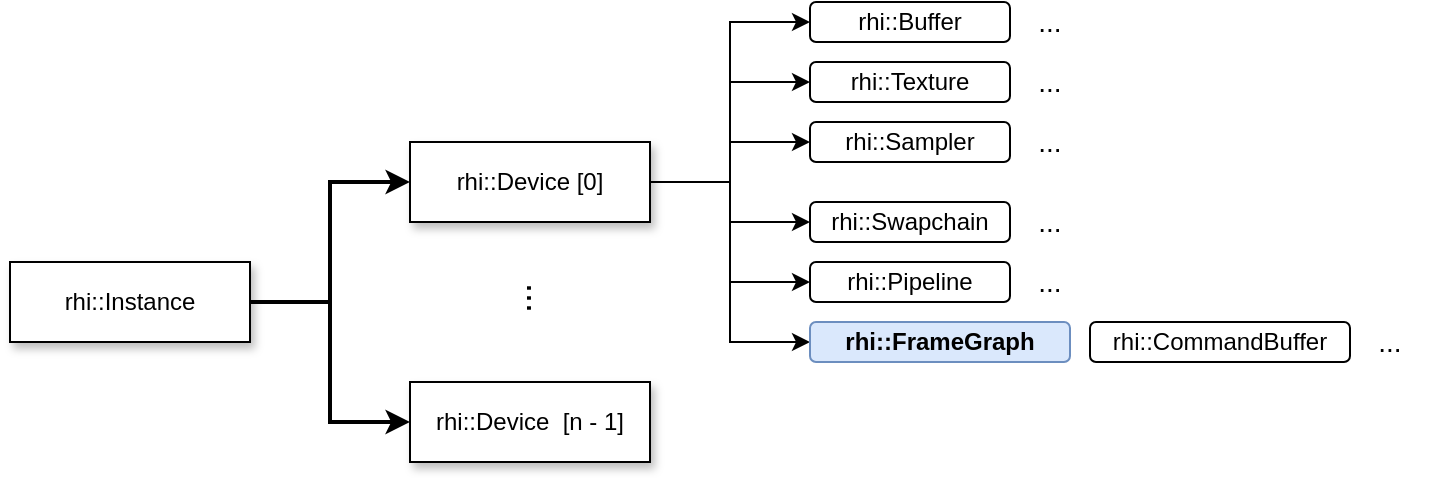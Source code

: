 <mxfile version="24.4.8" type="device" pages="3">
  <diagram name="Page-1" id="PhsYlqNNp8KL1j1fjAch">
    <mxGraphModel dx="1313" dy="563" grid="1" gridSize="10" guides="1" tooltips="1" connect="1" arrows="1" fold="1" page="1" pageScale="1" pageWidth="1100" pageHeight="850" math="0" shadow="0">
      <root>
        <mxCell id="0" />
        <mxCell id="1" parent="0" />
        <mxCell id="hc_kxFIJCYGyi10B1ufG-4" style="edgeStyle=orthogonalEdgeStyle;rounded=0;orthogonalLoop=1;jettySize=auto;html=1;exitX=1;exitY=0.5;exitDx=0;exitDy=0;entryX=0;entryY=0.5;entryDx=0;entryDy=0;strokeWidth=2;fontFamily=Helvetica;" parent="1" source="hc_kxFIJCYGyi10B1ufG-1" target="hc_kxFIJCYGyi10B1ufG-2" edge="1">
          <mxGeometry relative="1" as="geometry" />
        </mxCell>
        <mxCell id="hc_kxFIJCYGyi10B1ufG-5" style="edgeStyle=orthogonalEdgeStyle;rounded=0;orthogonalLoop=1;jettySize=auto;html=1;exitX=1;exitY=0.5;exitDx=0;exitDy=0;entryX=0;entryY=0.5;entryDx=0;entryDy=0;strokeWidth=2;fontFamily=Helvetica;" parent="1" source="hc_kxFIJCYGyi10B1ufG-1" target="hc_kxFIJCYGyi10B1ufG-3" edge="1">
          <mxGeometry relative="1" as="geometry" />
        </mxCell>
        <mxCell id="hc_kxFIJCYGyi10B1ufG-1" value="rhi::Instance" style="rounded=0;whiteSpace=wrap;html=1;fontFamily=Helvetica;shadow=1;" parent="1" vertex="1">
          <mxGeometry x="40" y="200" width="120" height="40" as="geometry" />
        </mxCell>
        <mxCell id="hc_kxFIJCYGyi10B1ufG-18" style="edgeStyle=orthogonalEdgeStyle;rounded=0;orthogonalLoop=1;jettySize=auto;html=1;exitX=1;exitY=0.5;exitDx=0;exitDy=0;entryX=0;entryY=0.5;entryDx=0;entryDy=0;fontFamily=Helvetica;" parent="1" source="hc_kxFIJCYGyi10B1ufG-2" target="hc_kxFIJCYGyi10B1ufG-10" edge="1">
          <mxGeometry relative="1" as="geometry" />
        </mxCell>
        <mxCell id="hc_kxFIJCYGyi10B1ufG-19" style="edgeStyle=orthogonalEdgeStyle;rounded=0;orthogonalLoop=1;jettySize=auto;html=1;exitX=1;exitY=0.5;exitDx=0;exitDy=0;entryX=0;entryY=0.5;entryDx=0;entryDy=0;fontFamily=Helvetica;" parent="1" source="hc_kxFIJCYGyi10B1ufG-2" target="hc_kxFIJCYGyi10B1ufG-12" edge="1">
          <mxGeometry relative="1" as="geometry" />
        </mxCell>
        <mxCell id="hc_kxFIJCYGyi10B1ufG-20" style="edgeStyle=orthogonalEdgeStyle;rounded=0;orthogonalLoop=1;jettySize=auto;html=1;exitX=1;exitY=0.5;exitDx=0;exitDy=0;entryX=0;entryY=0.5;entryDx=0;entryDy=0;fontFamily=Helvetica;" parent="1" source="hc_kxFIJCYGyi10B1ufG-2" target="hc_kxFIJCYGyi10B1ufG-14" edge="1">
          <mxGeometry relative="1" as="geometry" />
        </mxCell>
        <mxCell id="hc_kxFIJCYGyi10B1ufG-21" style="edgeStyle=orthogonalEdgeStyle;rounded=0;orthogonalLoop=1;jettySize=auto;html=1;exitX=1;exitY=0.5;exitDx=0;exitDy=0;entryX=0;entryY=0.5;entryDx=0;entryDy=0;fontFamily=Helvetica;" parent="1" source="hc_kxFIJCYGyi10B1ufG-2" target="hc_kxFIJCYGyi10B1ufG-15" edge="1">
          <mxGeometry relative="1" as="geometry" />
        </mxCell>
        <mxCell id="hc_kxFIJCYGyi10B1ufG-22" style="edgeStyle=orthogonalEdgeStyle;rounded=0;orthogonalLoop=1;jettySize=auto;html=1;exitX=1;exitY=0.5;exitDx=0;exitDy=0;entryX=0;entryY=0.5;entryDx=0;entryDy=0;fontFamily=Helvetica;" parent="1" source="hc_kxFIJCYGyi10B1ufG-2" target="hc_kxFIJCYGyi10B1ufG-13" edge="1">
          <mxGeometry relative="1" as="geometry" />
        </mxCell>
        <mxCell id="hc_kxFIJCYGyi10B1ufG-23" style="edgeStyle=orthogonalEdgeStyle;rounded=0;orthogonalLoop=1;jettySize=auto;html=1;exitX=1;exitY=0.5;exitDx=0;exitDy=0;entryX=0;entryY=0.5;entryDx=0;entryDy=0;fontFamily=Helvetica;" parent="1" source="hc_kxFIJCYGyi10B1ufG-2" target="hc_kxFIJCYGyi10B1ufG-16" edge="1">
          <mxGeometry relative="1" as="geometry" />
        </mxCell>
        <mxCell id="hc_kxFIJCYGyi10B1ufG-2" value="rhi::Device [0]" style="rounded=0;whiteSpace=wrap;html=1;fontFamily=Helvetica;shadow=1;" parent="1" vertex="1">
          <mxGeometry x="240" y="140" width="120" height="40" as="geometry" />
        </mxCell>
        <mxCell id="hc_kxFIJCYGyi10B1ufG-3" value="rhi::Device&amp;nbsp;&amp;nbsp;[n - 1]" style="rounded=0;whiteSpace=wrap;html=1;fontFamily=Helvetica;shadow=1;" parent="1" vertex="1">
          <mxGeometry x="240" y="260" width="120" height="40" as="geometry" />
        </mxCell>
        <mxCell id="hc_kxFIJCYGyi10B1ufG-7" value="&lt;font style=&quot;font-size: 18px;&quot;&gt;...&lt;/font&gt;" style="text;html=1;align=center;verticalAlign=middle;whiteSpace=wrap;rounded=0;fontFamily=Helvetica;fontSize=18;rotation=90;" parent="1" vertex="1">
          <mxGeometry x="282.5" y="207.5" width="45" height="20" as="geometry" />
        </mxCell>
        <mxCell id="hc_kxFIJCYGyi10B1ufG-10" value="&lt;font&gt;rhi::Buffer&lt;/font&gt;" style="rounded=1;whiteSpace=wrap;html=1;fontFamily=Helvetica;align=center;" parent="1" vertex="1">
          <mxGeometry x="440" y="70" width="100" height="20" as="geometry" />
        </mxCell>
        <mxCell id="hc_kxFIJCYGyi10B1ufG-12" value="&lt;font&gt;rhi::Texture&lt;/font&gt;" style="rounded=1;whiteSpace=wrap;html=1;fontFamily=Helvetica;" parent="1" vertex="1">
          <mxGeometry x="440" y="100" width="100" height="20" as="geometry" />
        </mxCell>
        <mxCell id="hc_kxFIJCYGyi10B1ufG-13" value="&lt;font&gt;rhi::Pipeline&lt;/font&gt;" style="rounded=1;whiteSpace=wrap;html=1;fontFamily=Helvetica;" parent="1" vertex="1">
          <mxGeometry x="440" y="200" width="100" height="20" as="geometry" />
        </mxCell>
        <mxCell id="hc_kxFIJCYGyi10B1ufG-14" value="&lt;font&gt;rhi::Sampler&lt;/font&gt;" style="rounded=1;whiteSpace=wrap;html=1;fontFamily=Helvetica;" parent="1" vertex="1">
          <mxGeometry x="440" y="130" width="100" height="20" as="geometry" />
        </mxCell>
        <mxCell id="hc_kxFIJCYGyi10B1ufG-15" value="&lt;font&gt;rhi::Swapchain&lt;/font&gt;" style="rounded=1;whiteSpace=wrap;html=1;fontFamily=Helvetica;" parent="1" vertex="1">
          <mxGeometry x="440" y="170" width="100" height="20" as="geometry" />
        </mxCell>
        <mxCell id="hc_kxFIJCYGyi10B1ufG-16" value="&lt;font&gt;&lt;b&gt;rhi::FrameGraph&lt;/b&gt;&lt;/font&gt;" style="rounded=1;whiteSpace=wrap;html=1;fontFamily=Helvetica;fillColor=#dae8fc;strokeColor=#6c8ebf;" parent="1" vertex="1">
          <mxGeometry x="440" y="230" width="130" height="20" as="geometry" />
        </mxCell>
        <mxCell id="hc_kxFIJCYGyi10B1ufG-25" value="&lt;font style=&quot;font-size: 14px;&quot;&gt;...&lt;/font&gt;" style="text;html=1;align=center;verticalAlign=middle;whiteSpace=wrap;rounded=0;fontFamily=Helvetica;" parent="1" vertex="1">
          <mxGeometry x="540" y="70" width="40" height="20" as="geometry" />
        </mxCell>
        <mxCell id="hc_kxFIJCYGyi10B1ufG-26" value="&lt;font style=&quot;font-size: 14px;&quot;&gt;...&lt;/font&gt;" style="text;html=1;align=center;verticalAlign=middle;whiteSpace=wrap;rounded=0;fontFamily=Helvetica;" parent="1" vertex="1">
          <mxGeometry x="540" y="100" width="40" height="20" as="geometry" />
        </mxCell>
        <mxCell id="hc_kxFIJCYGyi10B1ufG-27" value="&lt;font style=&quot;font-size: 14px;&quot;&gt;...&lt;/font&gt;" style="text;html=1;align=center;verticalAlign=middle;whiteSpace=wrap;rounded=0;fontFamily=Helvetica;" parent="1" vertex="1">
          <mxGeometry x="540" y="130" width="40" height="20" as="geometry" />
        </mxCell>
        <mxCell id="hc_kxFIJCYGyi10B1ufG-28" value="&lt;font style=&quot;font-size: 14px;&quot;&gt;...&lt;/font&gt;" style="text;html=1;align=center;verticalAlign=middle;whiteSpace=wrap;rounded=0;fontFamily=Helvetica;" parent="1" vertex="1">
          <mxGeometry x="540" y="170" width="40" height="20" as="geometry" />
        </mxCell>
        <mxCell id="hc_kxFIJCYGyi10B1ufG-29" value="&lt;font style=&quot;font-size: 14px;&quot;&gt;...&lt;/font&gt;" style="text;html=1;align=center;verticalAlign=middle;whiteSpace=wrap;rounded=0;fontFamily=Helvetica;" parent="1" vertex="1">
          <mxGeometry x="540" y="200" width="40" height="20" as="geometry" />
        </mxCell>
        <mxCell id="hc_kxFIJCYGyi10B1ufG-30" value="&lt;font style=&quot;font-size: 14px;&quot;&gt;...&lt;/font&gt;" style="text;html=1;align=center;verticalAlign=middle;whiteSpace=wrap;rounded=0;fontFamily=Helvetica;" parent="1" vertex="1">
          <mxGeometry x="710" y="230" width="40" height="20" as="geometry" />
        </mxCell>
        <mxCell id="sDPLcSCPgWExPUwMxDIE-1" value="&lt;font&gt;rhi::CommandBuffer&lt;/font&gt;" style="rounded=1;whiteSpace=wrap;html=1;fontFamily=Helvetica;" vertex="1" parent="1">
          <mxGeometry x="580" y="230" width="130" height="20" as="geometry" />
        </mxCell>
      </root>
    </mxGraphModel>
  </diagram>
  <diagram id="5n2Pncip32MzaqcRd-a0" name="Page-2">
    <mxGraphModel dx="2954" dy="1267" grid="1" gridSize="10" guides="1" tooltips="1" connect="1" arrows="1" fold="1" page="1" pageScale="1" pageWidth="1100" pageHeight="850" math="0" shadow="0">
      <root>
        <mxCell id="0" />
        <mxCell id="1" parent="0" />
        <mxCell id="MxFQi6MhoZSpaD1BqIp7-1" value="&lt;font style=&quot;font-size: 10px;&quot;&gt;&lt;u style=&quot;font-size: 10px;&quot;&gt;GraphicsAPI&lt;/u&gt;&lt;/font&gt;&lt;div style=&quot;font-size: 10px;&quot;&gt;&lt;font style=&quot;font-size: 10px;&quot;&gt;&amp;nbsp; - Vulkan&lt;/font&gt;&lt;/div&gt;&lt;div style=&quot;font-size: 10px;&quot;&gt;&lt;font style=&quot;font-size: 10px;&quot;&gt;&amp;nbsp; - ...&lt;/font&gt;&lt;/div&gt;&lt;div style=&quot;font-size: 10px;&quot;&gt;&lt;font style=&quot;font-size: 10px;&quot;&gt;&lt;u style=&quot;font-size: 10px;&quot;&gt;ValidationLevel&lt;/u&gt;&lt;/font&gt;&lt;/div&gt;&lt;div style=&quot;font-size: 10px;&quot;&gt;&lt;font style=&quot;font-size: 10px;&quot;&gt;&amp;nbsp; - None&lt;/font&gt;&lt;/div&gt;&lt;div style=&quot;font-size: 10px;&quot;&gt;&lt;font style=&quot;font-size: 10px;&quot;&gt;&amp;nbsp; - DebugInfoOnly&lt;/font&gt;&lt;/div&gt;&lt;div style=&quot;font-size: 10px;&quot;&gt;&lt;font style=&quot;font-size: 10px;&quot;&gt;&amp;nbsp; - Basic&lt;/font&gt;&lt;/div&gt;&lt;div style=&quot;font-size: 10px;&quot;&gt;&lt;font style=&quot;font-size: 10px;&quot;&gt;&amp;nbsp; - Extensive&lt;/font&gt;&lt;/div&gt;" style="text;html=1;align=left;verticalAlign=top;whiteSpace=wrap;rounded=0;fontSize=10;fontFamily=Helvetica;" vertex="1" parent="1">
          <mxGeometry x="40" y="240" width="120" height="130" as="geometry" />
        </mxCell>
      </root>
    </mxGraphModel>
  </diagram>
  <diagram id="dmHwi9EClpHIwLPqMrT_" name="Page-3">
    <mxGraphModel dx="1182" dy="507" grid="1" gridSize="10" guides="1" tooltips="1" connect="1" arrows="1" fold="1" page="1" pageScale="1" pageWidth="1100" pageHeight="850" math="0" shadow="0">
      <root>
        <mxCell id="0" />
        <mxCell id="1" parent="0" />
        <mxCell id="C_F6n9KxV8ClrIqya3jy-13" style="edgeStyle=orthogonalEdgeStyle;rounded=0;orthogonalLoop=1;jettySize=auto;html=1;exitX=1;exitY=0.25;exitDx=0;exitDy=0;entryX=0;entryY=0.5;entryDx=0;entryDy=0;curved=1;" parent="1" source="C_F6n9KxV8ClrIqya3jy-1" target="C_F6n9KxV8ClrIqya3jy-11" edge="1">
          <mxGeometry relative="1" as="geometry">
            <Array as="points">
              <mxPoint x="390" y="130" />
              <mxPoint x="390" y="110" />
            </Array>
          </mxGeometry>
        </mxCell>
        <mxCell id="C_F6n9KxV8ClrIqya3jy-14" style="edgeStyle=orthogonalEdgeStyle;rounded=0;orthogonalLoop=1;jettySize=auto;html=1;exitX=1;exitY=0.75;exitDx=0;exitDy=0;entryX=0;entryY=0.5;entryDx=0;entryDy=0;curved=1;" parent="1" source="C_F6n9KxV8ClrIqya3jy-1" target="C_F6n9KxV8ClrIqya3jy-12" edge="1">
          <mxGeometry relative="1" as="geometry">
            <Array as="points">
              <mxPoint x="390" y="150" />
              <mxPoint x="390" y="170" />
            </Array>
          </mxGeometry>
        </mxCell>
        <mxCell id="C_F6n9KxV8ClrIqya3jy-1" value="&lt;b&gt;Graphics Job&lt;/b&gt;" style="rounded=0;whiteSpace=wrap;html=1;fillColor=#ffe6cc;strokeColor=#d79b00;" parent="1" vertex="1">
          <mxGeometry x="280" y="120" width="90" height="40" as="geometry" />
        </mxCell>
        <mxCell id="C_F6n9KxV8ClrIqya3jy-6" style="edgeStyle=orthogonalEdgeStyle;rounded=0;orthogonalLoop=1;jettySize=auto;html=1;exitX=1;exitY=0.5;exitDx=0;exitDy=0;entryX=0;entryY=0.5;entryDx=0;entryDy=0;" parent="1" source="C_F6n9KxV8ClrIqya3jy-2" target="C_F6n9KxV8ClrIqya3jy-4" edge="1">
          <mxGeometry relative="1" as="geometry" />
        </mxCell>
        <mxCell id="C_F6n9KxV8ClrIqya3jy-2" value="&lt;b&gt;Compute Job&lt;/b&gt;" style="rounded=0;whiteSpace=wrap;html=1;fillColor=#d5e8d4;strokeColor=#82b366;" parent="1" vertex="1">
          <mxGeometry x="70" y="80" width="90" height="40" as="geometry" />
        </mxCell>
        <mxCell id="C_F6n9KxV8ClrIqya3jy-7" style="edgeStyle=orthogonalEdgeStyle;rounded=0;orthogonalLoop=1;jettySize=auto;html=1;exitX=1;exitY=0.5;exitDx=0;exitDy=0;entryX=0;entryY=0.5;entryDx=0;entryDy=0;" parent="1" source="C_F6n9KxV8ClrIqya3jy-3" target="C_F6n9KxV8ClrIqya3jy-5" edge="1">
          <mxGeometry relative="1" as="geometry" />
        </mxCell>
        <mxCell id="C_F6n9KxV8ClrIqya3jy-3" value="&lt;b&gt;Transfer Job&lt;/b&gt;" style="rounded=0;whiteSpace=wrap;html=1;fillColor=#dae8fc;strokeColor=#6c8ebf;" parent="1" vertex="1">
          <mxGeometry x="70" y="160" width="90" height="40" as="geometry" />
        </mxCell>
        <mxCell id="C_F6n9KxV8ClrIqya3jy-8" style="edgeStyle=orthogonalEdgeStyle;rounded=0;orthogonalLoop=1;jettySize=auto;html=1;exitX=1;exitY=0.5;exitDx=0;exitDy=0;entryX=0;entryY=0.25;entryDx=0;entryDy=0;strokeColor=#B3B3B3;curved=1;" parent="1" source="C_F6n9KxV8ClrIqya3jy-4" target="C_F6n9KxV8ClrIqya3jy-1" edge="1">
          <mxGeometry relative="1" as="geometry" />
        </mxCell>
        <mxCell id="C_F6n9KxV8ClrIqya3jy-4" value="&lt;i&gt;Resource&lt;/i&gt;" style="rounded=1;whiteSpace=wrap;html=1;" parent="1" vertex="1">
          <mxGeometry x="180" y="80" width="60" height="40" as="geometry" />
        </mxCell>
        <mxCell id="C_F6n9KxV8ClrIqya3jy-9" style="edgeStyle=orthogonalEdgeStyle;rounded=0;orthogonalLoop=1;jettySize=auto;html=1;exitX=1;exitY=0.5;exitDx=0;exitDy=0;entryX=0;entryY=0.75;entryDx=0;entryDy=0;strokeColor=#B3B3B3;curved=1;" parent="1" source="C_F6n9KxV8ClrIqya3jy-5" target="C_F6n9KxV8ClrIqya3jy-1" edge="1">
          <mxGeometry relative="1" as="geometry" />
        </mxCell>
        <mxCell id="C_F6n9KxV8ClrIqya3jy-5" value="&lt;i&gt;Resource&lt;/i&gt;" style="rounded=1;whiteSpace=wrap;html=1;" parent="1" vertex="1">
          <mxGeometry x="180" y="160" width="60" height="40" as="geometry" />
        </mxCell>
        <mxCell id="C_F6n9KxV8ClrIqya3jy-11" value="&lt;i&gt;Resource&lt;/i&gt;" style="rounded=1;whiteSpace=wrap;html=1;" parent="1" vertex="1">
          <mxGeometry x="410" y="90" width="60" height="40" as="geometry" />
        </mxCell>
        <mxCell id="C_F6n9KxV8ClrIqya3jy-12" value="&lt;i&gt;Resource&lt;/i&gt;" style="rounded=1;whiteSpace=wrap;html=1;" parent="1" vertex="1">
          <mxGeometry x="410" y="150" width="60" height="40" as="geometry" />
        </mxCell>
      </root>
    </mxGraphModel>
  </diagram>
</mxfile>
